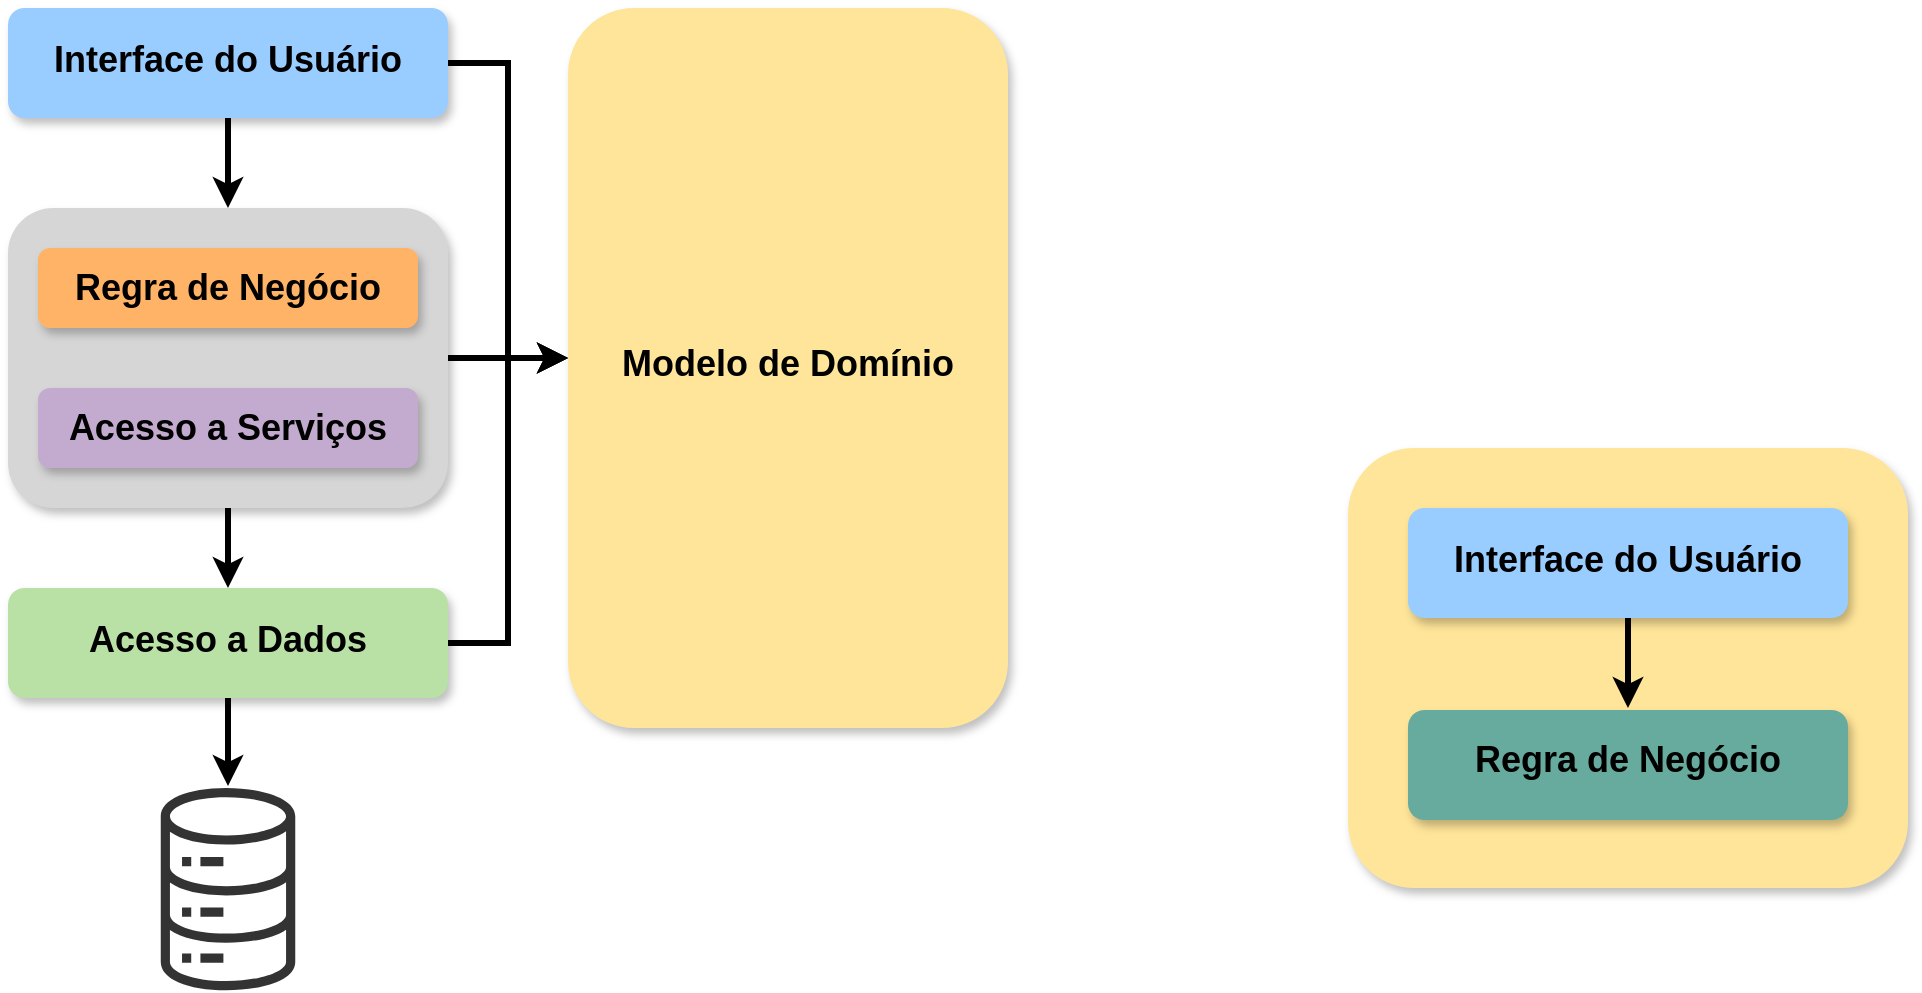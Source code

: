 <mxfile version="20.3.0" type="device"><diagram name="Page-1" id="fbcf5db9-b524-4cd4-e4f3-379dc89c3999"><mxGraphModel dx="782" dy="857" grid="1" gridSize="10" guides="1" tooltips="1" connect="1" arrows="1" fold="1" page="1" pageScale="1" pageWidth="850" pageHeight="1100" background="none" math="0" shadow="0"><root><mxCell id="0"/><mxCell id="1" parent="0"/><mxCell id="75f5xrkoNHr7E6Doqy2e-21" style="edgeStyle=orthogonalEdgeStyle;rounded=0;orthogonalLoop=1;jettySize=auto;html=1;entryX=0.5;entryY=0;entryDx=0;entryDy=0;strokeWidth=3;fontColor=#000000;" parent="1" source="2a0f93b5c73ef8e7-2" target="75f5xrkoNHr7E6Doqy2e-5" edge="1"><mxGeometry relative="1" as="geometry"/></mxCell><mxCell id="2a0f93b5c73ef8e7-2" value="" style="rounded=1;whiteSpace=wrap;html=1;strokeColor=none;strokeWidth=1;fillColor=#99CCFF;fontSize=13;fontColor=#FFFFFF;align=center;gradientColor=none;gradientDirection=east;verticalAlign=top;shadow=1;" parent="1" vertex="1"><mxGeometry x="180" y="100" width="220" height="55" as="geometry"/></mxCell><mxCell id="75f5xrkoNHr7E6Doqy2e-13" style="edgeStyle=orthogonalEdgeStyle;rounded=0;orthogonalLoop=1;jettySize=auto;html=1;entryX=0;entryY=0.25;entryDx=0;entryDy=0;fontColor=#000000;strokeWidth=3;" parent="1" source="2a0f93b5c73ef8e7-18" target="75f5xrkoNHr7E6Doqy2e-12" edge="1"><mxGeometry relative="1" as="geometry"/></mxCell><mxCell id="2a0f93b5c73ef8e7-18" value="&lt;h1&gt;&lt;font color=&quot;#000000&quot;&gt;Interface do Usuário&lt;/font&gt;&lt;/h1&gt;" style="text;html=1;spacing=5;spacingTop=-20;whiteSpace=wrap;overflow=hidden;strokeColor=none;strokeWidth=4;fillColor=none;gradientColor=#007FFF;fontSize=9;fontColor=#FFFFFF;align=center;verticalAlign=middle;" parent="1" vertex="1"><mxGeometry x="180" y="117.5" width="220" height="20" as="geometry"/></mxCell><mxCell id="75f5xrkoNHr7E6Doqy2e-14" style="edgeStyle=orthogonalEdgeStyle;rounded=0;orthogonalLoop=1;jettySize=auto;html=1;entryX=0;entryY=0.25;entryDx=0;entryDy=0;fontColor=#000000;strokeWidth=3;" parent="1" source="75f5xrkoNHr7E6Doqy2e-5" target="75f5xrkoNHr7E6Doqy2e-12" edge="1"><mxGeometry relative="1" as="geometry"/></mxCell><mxCell id="75f5xrkoNHr7E6Doqy2e-33" style="edgeStyle=orthogonalEdgeStyle;rounded=0;orthogonalLoop=1;jettySize=auto;html=1;entryX=0.5;entryY=0;entryDx=0;entryDy=0;strokeWidth=3;fontColor=#000000;" parent="1" source="75f5xrkoNHr7E6Doqy2e-5" target="75f5xrkoNHr7E6Doqy2e-9" edge="1"><mxGeometry relative="1" as="geometry"/></mxCell><mxCell id="75f5xrkoNHr7E6Doqy2e-5" value="" style="rounded=1;whiteSpace=wrap;html=1;strokeColor=none;strokeWidth=1;fillColor=#D6D6D6;fontSize=13;fontColor=#FFFFFF;align=center;gradientColor=none;gradientDirection=east;verticalAlign=top;shadow=1;" parent="1" vertex="1"><mxGeometry x="180" y="200" width="220" height="150" as="geometry"/></mxCell><mxCell id="75f5xrkoNHr7E6Doqy2e-16" style="edgeStyle=orthogonalEdgeStyle;rounded=0;orthogonalLoop=1;jettySize=auto;html=1;entryX=0;entryY=0.25;entryDx=0;entryDy=0;fontColor=#000000;strokeWidth=3;" parent="1" source="75f5xrkoNHr7E6Doqy2e-9" target="75f5xrkoNHr7E6Doqy2e-12" edge="1"><mxGeometry relative="1" as="geometry"/></mxCell><mxCell id="75f5xrkoNHr7E6Doqy2e-24" style="edgeStyle=orthogonalEdgeStyle;rounded=0;orthogonalLoop=1;jettySize=auto;html=1;strokeWidth=3;fontColor=#000000;" parent="1" source="75f5xrkoNHr7E6Doqy2e-9" edge="1"><mxGeometry relative="1" as="geometry"><mxPoint x="290" y="489" as="targetPoint"/></mxGeometry></mxCell><mxCell id="75f5xrkoNHr7E6Doqy2e-9" value="" style="rounded=1;whiteSpace=wrap;html=1;strokeColor=none;strokeWidth=1;fillColor=#B9E0A5;fontSize=13;fontColor=#FFFFFF;align=center;gradientColor=none;gradientDirection=east;verticalAlign=top;shadow=1;" parent="1" vertex="1"><mxGeometry x="180" y="390" width="220" height="55" as="geometry"/></mxCell><mxCell id="75f5xrkoNHr7E6Doqy2e-10" value="&lt;h1&gt;&lt;font color=&quot;#000000&quot;&gt;Acesso a Dados&lt;/font&gt;&lt;/h1&gt;" style="text;html=1;spacing=5;spacingTop=-20;whiteSpace=wrap;overflow=hidden;strokeColor=none;strokeWidth=4;fillColor=none;gradientColor=#007FFF;fontSize=9;fontColor=#FFFFFF;align=center;verticalAlign=middle;" parent="1" vertex="1"><mxGeometry x="180" y="407.5" width="220" height="20" as="geometry"/></mxCell><mxCell id="75f5xrkoNHr7E6Doqy2e-11" value="" style="rounded=1;whiteSpace=wrap;html=1;strokeColor=none;strokeWidth=1;fillColor=#FFE599;fontSize=13;fontColor=#FFFFFF;align=center;gradientColor=none;gradientDirection=east;verticalAlign=top;shadow=1;" parent="1" vertex="1"><mxGeometry x="460" y="100" width="220" height="360" as="geometry"/></mxCell><mxCell id="75f5xrkoNHr7E6Doqy2e-12" value="&lt;h1&gt;&lt;font color=&quot;#000000&quot;&gt;Modelo de Domínio&lt;/font&gt;&lt;/h1&gt;" style="text;html=1;spacing=5;spacingTop=-20;whiteSpace=wrap;overflow=hidden;strokeColor=none;strokeWidth=4;fillColor=none;gradientColor=#007FFF;fontSize=9;fontColor=#FFFFFF;align=center;verticalAlign=middle;" parent="1" vertex="1"><mxGeometry x="460" y="270" width="220" height="20" as="geometry"/></mxCell><mxCell id="75f5xrkoNHr7E6Doqy2e-22" value="" style="sketch=0;outlineConnect=0;fontColor=#232F3E;gradientColor=none;fillColor=#333333;strokeColor=none;dashed=0;verticalLabelPosition=bottom;verticalAlign=top;align=center;html=1;fontSize=12;fontStyle=0;aspect=fixed;pointerEvents=1;shape=mxgraph.aws4.iot_analytics_data_store;" parent="1" vertex="1"><mxGeometry x="255" y="490" width="70" height="101.11" as="geometry"/></mxCell><mxCell id="75f5xrkoNHr7E6Doqy2e-28" value="" style="rounded=1;whiteSpace=wrap;html=1;strokeColor=none;strokeWidth=1;fillColor=#FFB366;fontSize=13;fontColor=#FFFFFF;align=center;gradientColor=none;gradientDirection=east;verticalAlign=top;shadow=1;" parent="1" vertex="1"><mxGeometry x="195" y="220" width="190" height="40" as="geometry"/></mxCell><mxCell id="75f5xrkoNHr7E6Doqy2e-29" value="&lt;h1&gt;&lt;font color=&quot;#000000&quot;&gt;Regra de Negócio&lt;/font&gt;&lt;/h1&gt;" style="text;html=1;spacing=5;spacingTop=-20;whiteSpace=wrap;overflow=hidden;strokeColor=none;strokeWidth=4;fillColor=none;gradientColor=#007FFF;fontSize=9;fontColor=#FFFFFF;align=center;verticalAlign=middle;" parent="1" vertex="1"><mxGeometry x="180" y="232" width="220" height="28" as="geometry"/></mxCell><mxCell id="75f5xrkoNHr7E6Doqy2e-35" value="" style="rounded=1;whiteSpace=wrap;html=1;strokeColor=none;strokeWidth=1;fillColor=#C3ABD0;fontSize=13;fontColor=#FFFFFF;align=center;gradientColor=none;gradientDirection=east;verticalAlign=top;shadow=1;" parent="1" vertex="1"><mxGeometry x="195" y="290" width="190" height="40" as="geometry"/></mxCell><mxCell id="75f5xrkoNHr7E6Doqy2e-36" value="&lt;h1&gt;&lt;font color=&quot;#000000&quot;&gt;Acesso a Serviços&lt;/font&gt;&lt;/h1&gt;" style="text;html=1;spacing=5;spacingTop=-20;whiteSpace=wrap;overflow=hidden;strokeColor=none;strokeWidth=4;fillColor=none;gradientColor=#007FFF;fontSize=9;fontColor=#FFFFFF;align=center;verticalAlign=middle;" parent="1" vertex="1"><mxGeometry x="180" y="302" width="220" height="28" as="geometry"/></mxCell><mxCell id="PnEvCrXUcniOU-MhgQM2-12" value="" style="rounded=1;whiteSpace=wrap;html=1;strokeColor=none;strokeWidth=1;fillColor=#FFE599;fontSize=13;fontColor=#FFFFFF;align=center;gradientColor=none;gradientDirection=east;verticalAlign=top;shadow=1;" vertex="1" parent="1"><mxGeometry x="850" y="320" width="280" height="220" as="geometry"/></mxCell><mxCell id="PnEvCrXUcniOU-MhgQM2-13" style="edgeStyle=orthogonalEdgeStyle;rounded=0;orthogonalLoop=1;jettySize=auto;html=1;entryX=0.5;entryY=0;entryDx=0;entryDy=0;strokeWidth=3;fontColor=#000000;" edge="1" parent="1" source="PnEvCrXUcniOU-MhgQM2-14"><mxGeometry relative="1" as="geometry"><mxPoint x="990" y="450" as="targetPoint"/></mxGeometry></mxCell><mxCell id="PnEvCrXUcniOU-MhgQM2-14" value="" style="rounded=1;whiteSpace=wrap;html=1;strokeColor=none;strokeWidth=1;fillColor=#99CCFF;fontSize=13;fontColor=#FFFFFF;align=center;gradientColor=none;gradientDirection=east;verticalAlign=top;shadow=1;" vertex="1" parent="1"><mxGeometry x="880" y="350" width="220" height="55" as="geometry"/></mxCell><mxCell id="PnEvCrXUcniOU-MhgQM2-15" value="&lt;h1&gt;&lt;font color=&quot;#000000&quot;&gt;Interface do Usuário&lt;/font&gt;&lt;/h1&gt;" style="text;html=1;spacing=5;spacingTop=-20;whiteSpace=wrap;overflow=hidden;strokeColor=none;strokeWidth=4;fillColor=none;gradientColor=#007FFF;fontSize=9;fontColor=#FFFFFF;align=center;verticalAlign=middle;" vertex="1" parent="1"><mxGeometry x="880" y="367.5" width="220" height="20" as="geometry"/></mxCell><mxCell id="PnEvCrXUcniOU-MhgQM2-16" value="" style="rounded=1;whiteSpace=wrap;html=1;strokeColor=none;strokeWidth=1;fillColor=#67AB9F;fontSize=13;fontColor=#FFFFFF;align=center;gradientColor=none;gradientDirection=east;verticalAlign=top;shadow=1;" vertex="1" parent="1"><mxGeometry x="880" y="451" width="220" height="55" as="geometry"/></mxCell><mxCell id="PnEvCrXUcniOU-MhgQM2-17" value="&lt;h1&gt;&lt;font color=&quot;#000000&quot;&gt;Regra de Negócio&lt;/font&gt;&lt;/h1&gt;" style="text;html=1;spacing=5;spacingTop=-20;whiteSpace=wrap;overflow=hidden;strokeColor=none;strokeWidth=4;fillColor=none;gradientColor=#007FFF;fontSize=9;fontColor=#FFFFFF;align=center;verticalAlign=middle;" vertex="1" parent="1"><mxGeometry x="880" y="468.5" width="220" height="27.5" as="geometry"/></mxCell></root></mxGraphModel></diagram></mxfile>